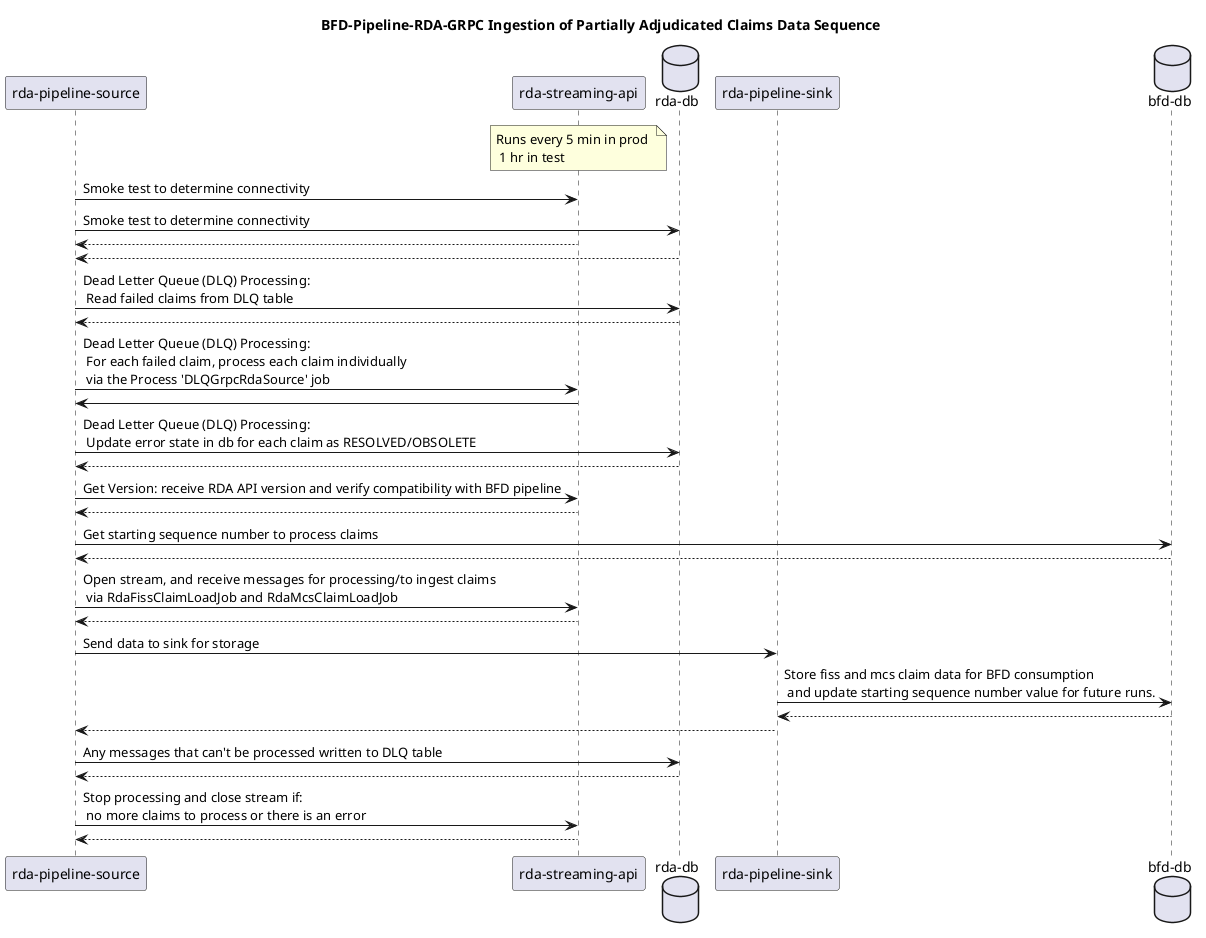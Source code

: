 @startuml
title BFD-Pipeline-RDA-GRPC Ingestion of Partially Adjudicated Claims Data Sequence
participant "rda-pipeline-source"
participant "rda-streaming-api"
database "rda-db"
participant "rda-pipeline-sink"
database "bfd-db"
note over "rda-streaming-api": Runs every 5 min in prod \n 1 hr in test
"rda-pipeline-source" -> "rda-streaming-api": Smoke test to determine connectivity
"rda-pipeline-source" -> "rda-db": Smoke test to determine connectivity
"rda-streaming-api" --> "rda-pipeline-source"  
"rda-db" --> "rda-pipeline-source"
"rda-pipeline-source" -> "rda-db": Dead Letter Queue (DLQ) Processing: \n Read failed claims from DLQ table
"rda-db" --> "rda-pipeline-source"
"rda-pipeline-source" -> "rda-streaming-api": Dead Letter Queue (DLQ) Processing: \n For each failed claim, process each claim individually \n via the Process 'DLQGrpcRdaSource' job
"rda-streaming-api" -> "rda-pipeline-source"
"rda-pipeline-source" -> "rda-db": Dead Letter Queue (DLQ) Processing: \n Update error state in db for each claim as RESOLVED/OBSOLETE
"rda-db" --> "rda-pipeline-source"
"rda-pipeline-source" -> "rda-streaming-api": Get Version: receive RDA API version and verify compatibility with BFD pipeline
"rda-streaming-api" --> "rda-pipeline-source"
"rda-pipeline-source" -> "bfd-db": Get starting sequence number to process claims
"bfd-db" --> "rda-pipeline-source"
"rda-pipeline-source" -> "rda-streaming-api": Open stream, and receive messages for processing/to ingest claims \n via RdaFissClaimLoadJob and RdaMcsClaimLoadJob
"rda-streaming-api" --> "rda-pipeline-source"
"rda-pipeline-source" -> "rda-pipeline-sink": Send data to sink for storage
"rda-pipeline-sink" -> "bfd-db": Store fiss and mcs claim data for BFD consumption \n and update starting sequence number value for future runs.
"bfd-db" --> "rda-pipeline-sink"
"rda-pipeline-sink" --> "rda-pipeline-source"
"rda-pipeline-source" -> "rda-db": Any messages that can't be processed written to DLQ table
"rda-db" --> "rda-pipeline-source"
"rda-pipeline-source" -> "rda-streaming-api": Stop processing and close stream if: \n no more claims to process or there is an error 
"rda-streaming-api"--> "rda-pipeline-source"
@enduml
